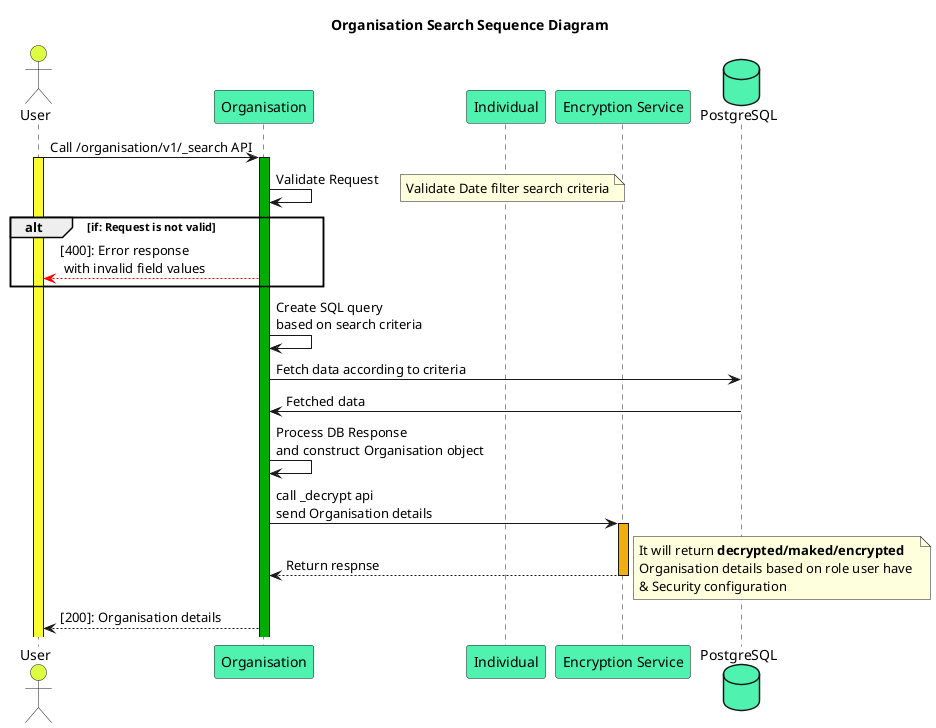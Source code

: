 @startuml
title Organisation Search Sequence Diagram
actor user as "User" order 0 #ddff41
participant Organisation  order 1 #4Ff2AF
participant Individual order 5 #4Ff2AF
participant Encryption as "Encryption Service" order 6 #4Ff2AF
database DB as "PostgreSQL" order 10 #4Ff2AF

user -> Organisation: Call /organisation/v1/_search API
activate user #Fafd30
activate Organisation #00ad00

Organisation -> Organisation: Validate Request
note right: Validate Date filter search criteria
alt if: Request is not valid
    user <-[#ff0000]- Organisation: [400]: Error response\n with invalid field values
end

Organisation -> Organisation: Create SQL query \nbased on search criteria
Organisation -> DB: Fetch data according to criteria
DB -> Organisation: Fetched data

Organisation -> Organisation: Process DB Response \nand construct Organisation object

Organisation -> Encryption: call _decrypt api\nsend Organisation details
activate Encryption #F1aF0F
Organisation <-- Encryption: Return respnse
deactivate Encryption
note right: It will return <b>decrypted/maked/encrypted</b> \nOrganisation details based on role user have \n& Security configuration


Organisation --> user: [200]: Organisation details
@enduml